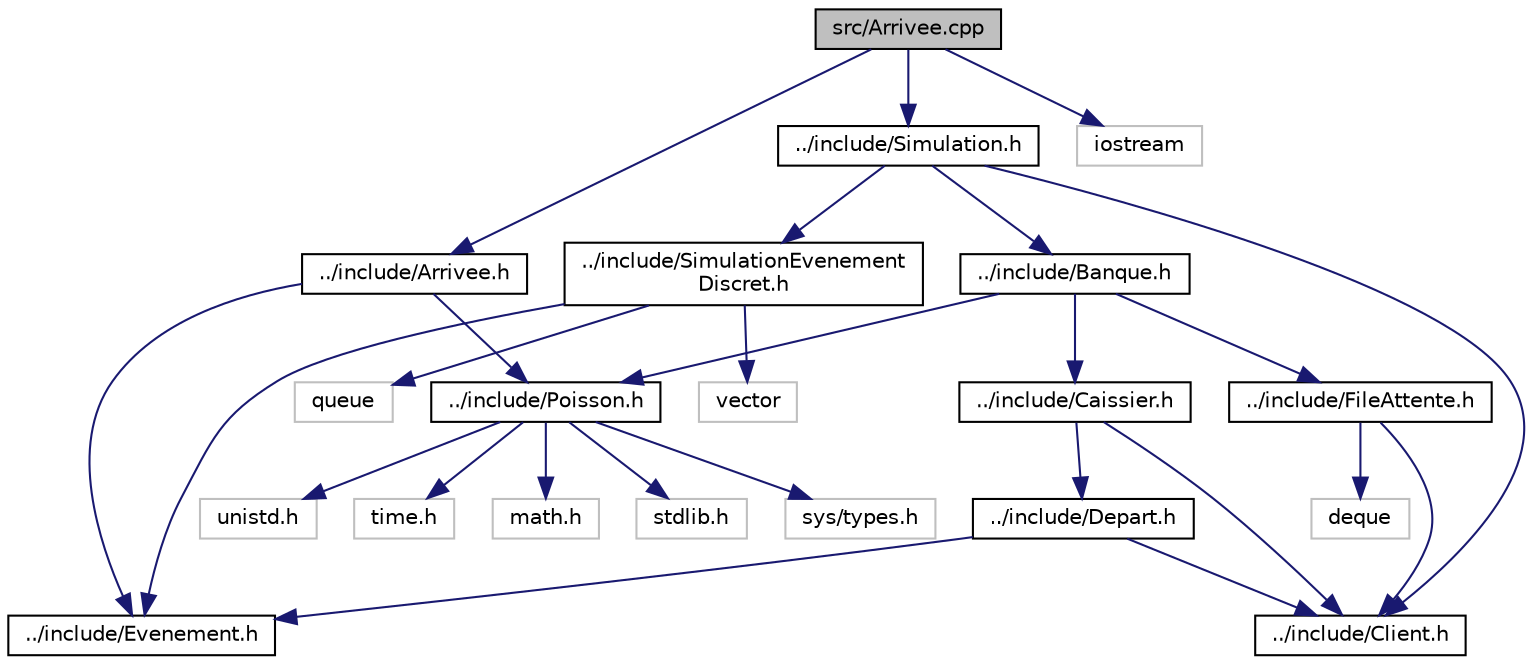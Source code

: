 digraph "src/Arrivee.cpp"
{
  edge [fontname="Helvetica",fontsize="10",labelfontname="Helvetica",labelfontsize="10"];
  node [fontname="Helvetica",fontsize="10",shape=record];
  Node0 [label="src/Arrivee.cpp",height=0.2,width=0.4,color="black", fillcolor="grey75", style="filled", fontcolor="black"];
  Node0 -> Node1 [color="midnightblue",fontsize="10",style="solid",fontname="Helvetica"];
  Node1 [label="../include/Arrivee.h",height=0.2,width=0.4,color="black", fillcolor="white", style="filled",URL="$Arrivee_8h.html",tooltip="Classe Arrivee, Evenement derived class. "];
  Node1 -> Node2 [color="midnightblue",fontsize="10",style="solid",fontname="Helvetica"];
  Node2 [label="../include/Evenement.h",height=0.2,width=0.4,color="black", fillcolor="white", style="filled",URL="$Evenement_8h.html",tooltip="Classe Evenement, Arrivee & Depart base class. "];
  Node1 -> Node3 [color="midnightblue",fontsize="10",style="solid",fontname="Helvetica"];
  Node3 [label="../include/Poisson.h",height=0.2,width=0.4,color="black", fillcolor="white", style="filled",URL="$Poisson_8h_source.html"];
  Node3 -> Node4 [color="midnightblue",fontsize="10",style="solid",fontname="Helvetica"];
  Node4 [label="math.h",height=0.2,width=0.4,color="grey75", fillcolor="white", style="filled"];
  Node3 -> Node5 [color="midnightblue",fontsize="10",style="solid",fontname="Helvetica"];
  Node5 [label="stdlib.h",height=0.2,width=0.4,color="grey75", fillcolor="white", style="filled"];
  Node3 -> Node6 [color="midnightblue",fontsize="10",style="solid",fontname="Helvetica"];
  Node6 [label="sys/types.h",height=0.2,width=0.4,color="grey75", fillcolor="white", style="filled"];
  Node3 -> Node7 [color="midnightblue",fontsize="10",style="solid",fontname="Helvetica"];
  Node7 [label="unistd.h",height=0.2,width=0.4,color="grey75", fillcolor="white", style="filled"];
  Node3 -> Node8 [color="midnightblue",fontsize="10",style="solid",fontname="Helvetica"];
  Node8 [label="time.h",height=0.2,width=0.4,color="grey75", fillcolor="white", style="filled"];
  Node0 -> Node9 [color="midnightblue",fontsize="10",style="solid",fontname="Helvetica"];
  Node9 [label="../include/Simulation.h",height=0.2,width=0.4,color="black", fillcolor="white", style="filled",URL="$Simulation_8h.html",tooltip="Classe Simulation, SimulationEvenementDiscret derived class. "];
  Node9 -> Node10 [color="midnightblue",fontsize="10",style="solid",fontname="Helvetica"];
  Node10 [label="../include/Client.h",height=0.2,width=0.4,color="black", fillcolor="white", style="filled",URL="$Client_8h.html",tooltip="Classe Client. "];
  Node9 -> Node11 [color="midnightblue",fontsize="10",style="solid",fontname="Helvetica"];
  Node11 [label="../include/Banque.h",height=0.2,width=0.4,color="black", fillcolor="white", style="filled",URL="$Banque_8h.html",tooltip="Classe Banque. "];
  Node11 -> Node12 [color="midnightblue",fontsize="10",style="solid",fontname="Helvetica"];
  Node12 [label="../include/Caissier.h",height=0.2,width=0.4,color="black", fillcolor="white", style="filled",URL="$Caissier_8h.html",tooltip="Classe Caissier. "];
  Node12 -> Node10 [color="midnightblue",fontsize="10",style="solid",fontname="Helvetica"];
  Node12 -> Node13 [color="midnightblue",fontsize="10",style="solid",fontname="Helvetica"];
  Node13 [label="../include/Depart.h",height=0.2,width=0.4,color="black", fillcolor="white", style="filled",URL="$Depart_8h.html",tooltip="Classe Depart, Evenement derived class. "];
  Node13 -> Node10 [color="midnightblue",fontsize="10",style="solid",fontname="Helvetica"];
  Node13 -> Node2 [color="midnightblue",fontsize="10",style="solid",fontname="Helvetica"];
  Node11 -> Node14 [color="midnightblue",fontsize="10",style="solid",fontname="Helvetica"];
  Node14 [label="../include/FileAttente.h",height=0.2,width=0.4,color="black", fillcolor="white", style="filled",URL="$FileAttente_8h.html",tooltip="Classe FileAttente. "];
  Node14 -> Node10 [color="midnightblue",fontsize="10",style="solid",fontname="Helvetica"];
  Node14 -> Node15 [color="midnightblue",fontsize="10",style="solid",fontname="Helvetica"];
  Node15 [label="deque",height=0.2,width=0.4,color="grey75", fillcolor="white", style="filled"];
  Node11 -> Node3 [color="midnightblue",fontsize="10",style="solid",fontname="Helvetica"];
  Node9 -> Node16 [color="midnightblue",fontsize="10",style="solid",fontname="Helvetica"];
  Node16 [label="../include/SimulationEvenement\lDiscret.h",height=0.2,width=0.4,color="black", fillcolor="white", style="filled",URL="$SimulationEvenementDiscret_8h.html",tooltip="Classe SimulationEvenementDiscret, Simulation base class et implémente la classe CompareEvenement. "];
  Node16 -> Node2 [color="midnightblue",fontsize="10",style="solid",fontname="Helvetica"];
  Node16 -> Node17 [color="midnightblue",fontsize="10",style="solid",fontname="Helvetica"];
  Node17 [label="queue",height=0.2,width=0.4,color="grey75", fillcolor="white", style="filled"];
  Node16 -> Node18 [color="midnightblue",fontsize="10",style="solid",fontname="Helvetica"];
  Node18 [label="vector",height=0.2,width=0.4,color="grey75", fillcolor="white", style="filled"];
  Node0 -> Node19 [color="midnightblue",fontsize="10",style="solid",fontname="Helvetica"];
  Node19 [label="iostream",height=0.2,width=0.4,color="grey75", fillcolor="white", style="filled"];
}
